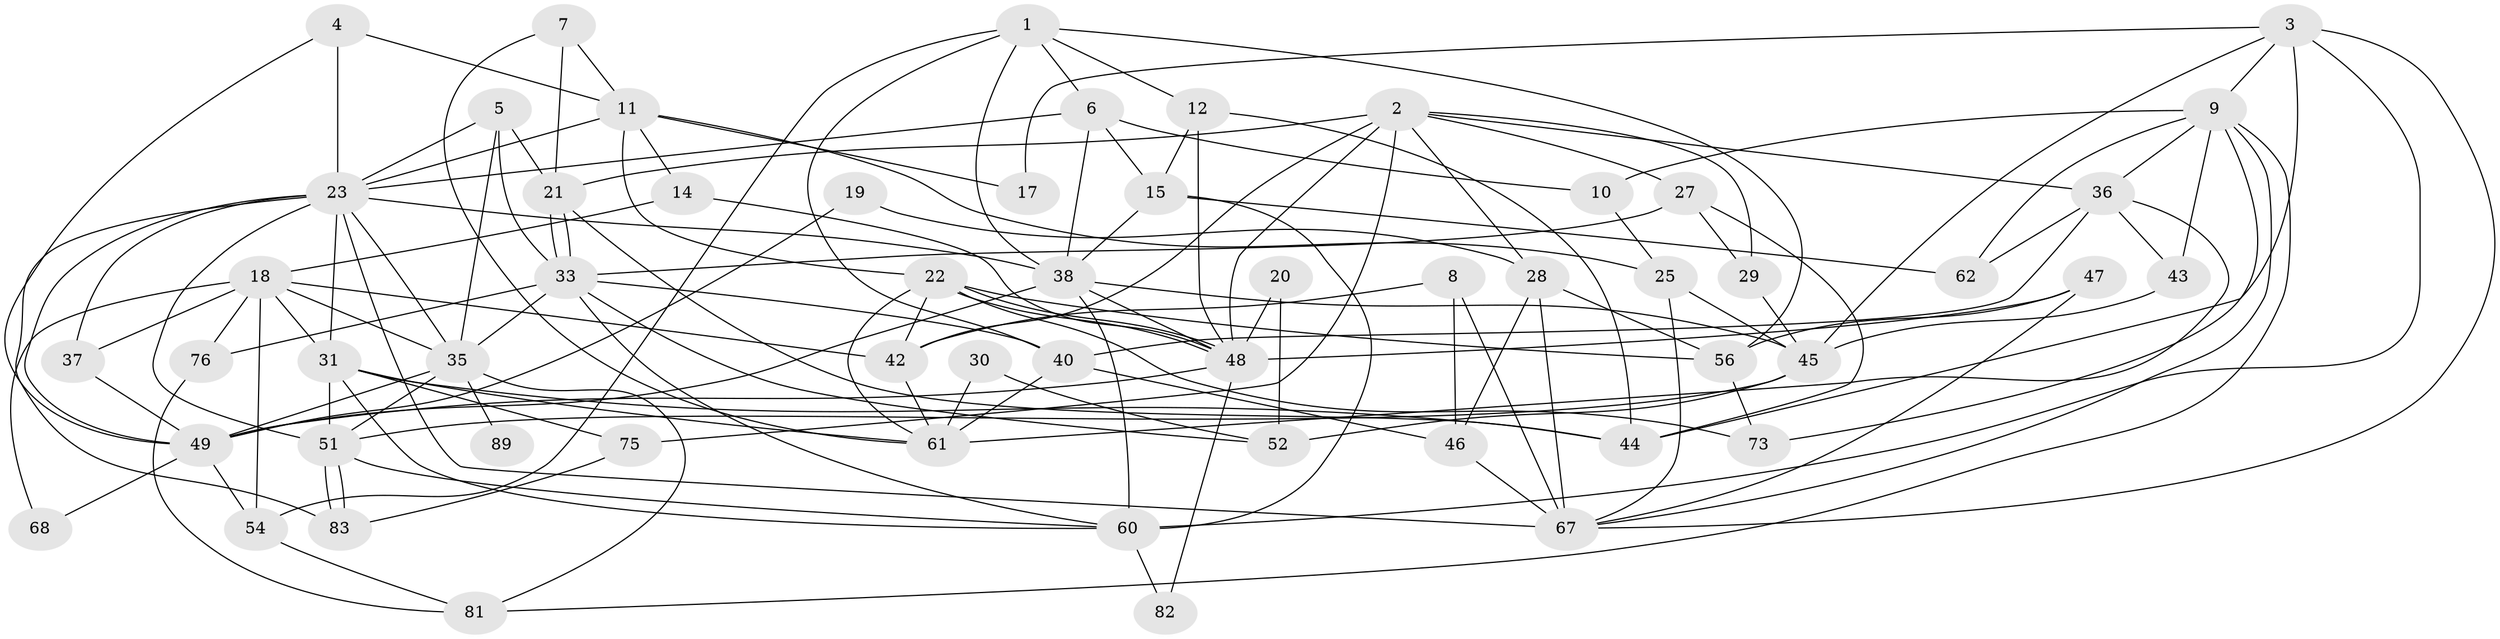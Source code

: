 // original degree distribution, {4: 0.2717391304347826, 5: 0.14130434782608695, 3: 0.2826086956521739, 6: 0.11956521739130435, 2: 0.14130434782608695, 9: 0.021739130434782608, 7: 0.010869565217391304, 8: 0.010869565217391304}
// Generated by graph-tools (version 1.1) at 2025/41/03/06/25 10:41:53]
// undirected, 57 vertices, 142 edges
graph export_dot {
graph [start="1"]
  node [color=gray90,style=filled];
  1 [super="+74"];
  2 [super="+32"];
  3 [super="+85"];
  4;
  5 [super="+16"];
  6 [super="+34"];
  7;
  8;
  9 [super="+13"];
  10;
  11 [super="+72"];
  12 [super="+26"];
  14;
  15 [super="+80"];
  17;
  18 [super="+24"];
  19;
  20;
  21 [super="+92"];
  22 [super="+63"];
  23 [super="+55"];
  25 [super="+77"];
  27 [super="+87"];
  28 [super="+84"];
  29;
  30 [super="+66"];
  31 [super="+70"];
  33 [super="+39"];
  35 [super="+53"];
  36 [super="+41"];
  37;
  38 [super="+86"];
  40 [super="+79"];
  42 [super="+65"];
  43 [super="+88"];
  44 [super="+57"];
  45 [super="+91"];
  46 [super="+90"];
  47;
  48 [super="+50"];
  49 [super="+58"];
  51 [super="+69"];
  52;
  54;
  56 [super="+59"];
  60 [super="+78"];
  61 [super="+64"];
  62;
  67 [super="+71"];
  68;
  73;
  75;
  76;
  81;
  82;
  83;
  89;
  1 -- 12;
  1 -- 6;
  1 -- 38;
  1 -- 56;
  1 -- 54;
  1 -- 40;
  2 -- 21;
  2 -- 48;
  2 -- 28;
  2 -- 42 [weight=2];
  2 -- 75;
  2 -- 36;
  2 -- 27;
  2 -- 29;
  3 -- 17;
  3 -- 67;
  3 -- 9;
  3 -- 44;
  3 -- 45;
  3 -- 60;
  4 -- 49;
  4 -- 23;
  4 -- 11;
  5 -- 23 [weight=2];
  5 -- 21;
  5 -- 33;
  5 -- 35;
  6 -- 23;
  6 -- 10;
  6 -- 15;
  6 -- 38;
  7 -- 61;
  7 -- 11;
  7 -- 21;
  8 -- 42;
  8 -- 67;
  8 -- 46;
  9 -- 62;
  9 -- 81;
  9 -- 73;
  9 -- 36;
  9 -- 10;
  9 -- 43;
  9 -- 67;
  10 -- 25;
  11 -- 14;
  11 -- 17;
  11 -- 23;
  11 -- 25;
  11 -- 22;
  12 -- 48;
  12 -- 44;
  12 -- 15;
  14 -- 18;
  14 -- 48;
  15 -- 60;
  15 -- 38;
  15 -- 62;
  18 -- 35;
  18 -- 37;
  18 -- 68;
  18 -- 54;
  18 -- 42;
  18 -- 76;
  18 -- 31;
  19 -- 28;
  19 -- 49;
  20 -- 48;
  20 -- 52;
  21 -- 33;
  21 -- 33;
  21 -- 44;
  22 -- 48;
  22 -- 48;
  22 -- 73;
  22 -- 61;
  22 -- 56;
  22 -- 42;
  23 -- 49;
  23 -- 83;
  23 -- 67;
  23 -- 37;
  23 -- 31;
  23 -- 35;
  23 -- 38;
  23 -- 51;
  25 -- 45 [weight=2];
  25 -- 67;
  27 -- 29;
  27 -- 33;
  27 -- 44;
  28 -- 67 [weight=2];
  28 -- 56;
  28 -- 46;
  29 -- 45;
  30 -- 61 [weight=2];
  30 -- 52;
  31 -- 51;
  31 -- 61;
  31 -- 75;
  31 -- 44;
  31 -- 60;
  33 -- 40;
  33 -- 60;
  33 -- 35;
  33 -- 52;
  33 -- 76;
  35 -- 49;
  35 -- 81;
  35 -- 89 [weight=2];
  35 -- 51;
  36 -- 40;
  36 -- 43;
  36 -- 62;
  36 -- 61;
  37 -- 49;
  38 -- 48 [weight=2];
  38 -- 45;
  38 -- 60;
  38 -- 49;
  40 -- 61;
  40 -- 46;
  42 -- 61;
  43 -- 45;
  45 -- 52;
  45 -- 51;
  46 -- 67;
  47 -- 67;
  47 -- 56;
  47 -- 48;
  48 -- 82;
  48 -- 49;
  49 -- 68;
  49 -- 54;
  51 -- 83;
  51 -- 83;
  51 -- 60;
  54 -- 81;
  56 -- 73;
  60 -- 82;
  75 -- 83;
  76 -- 81;
}
